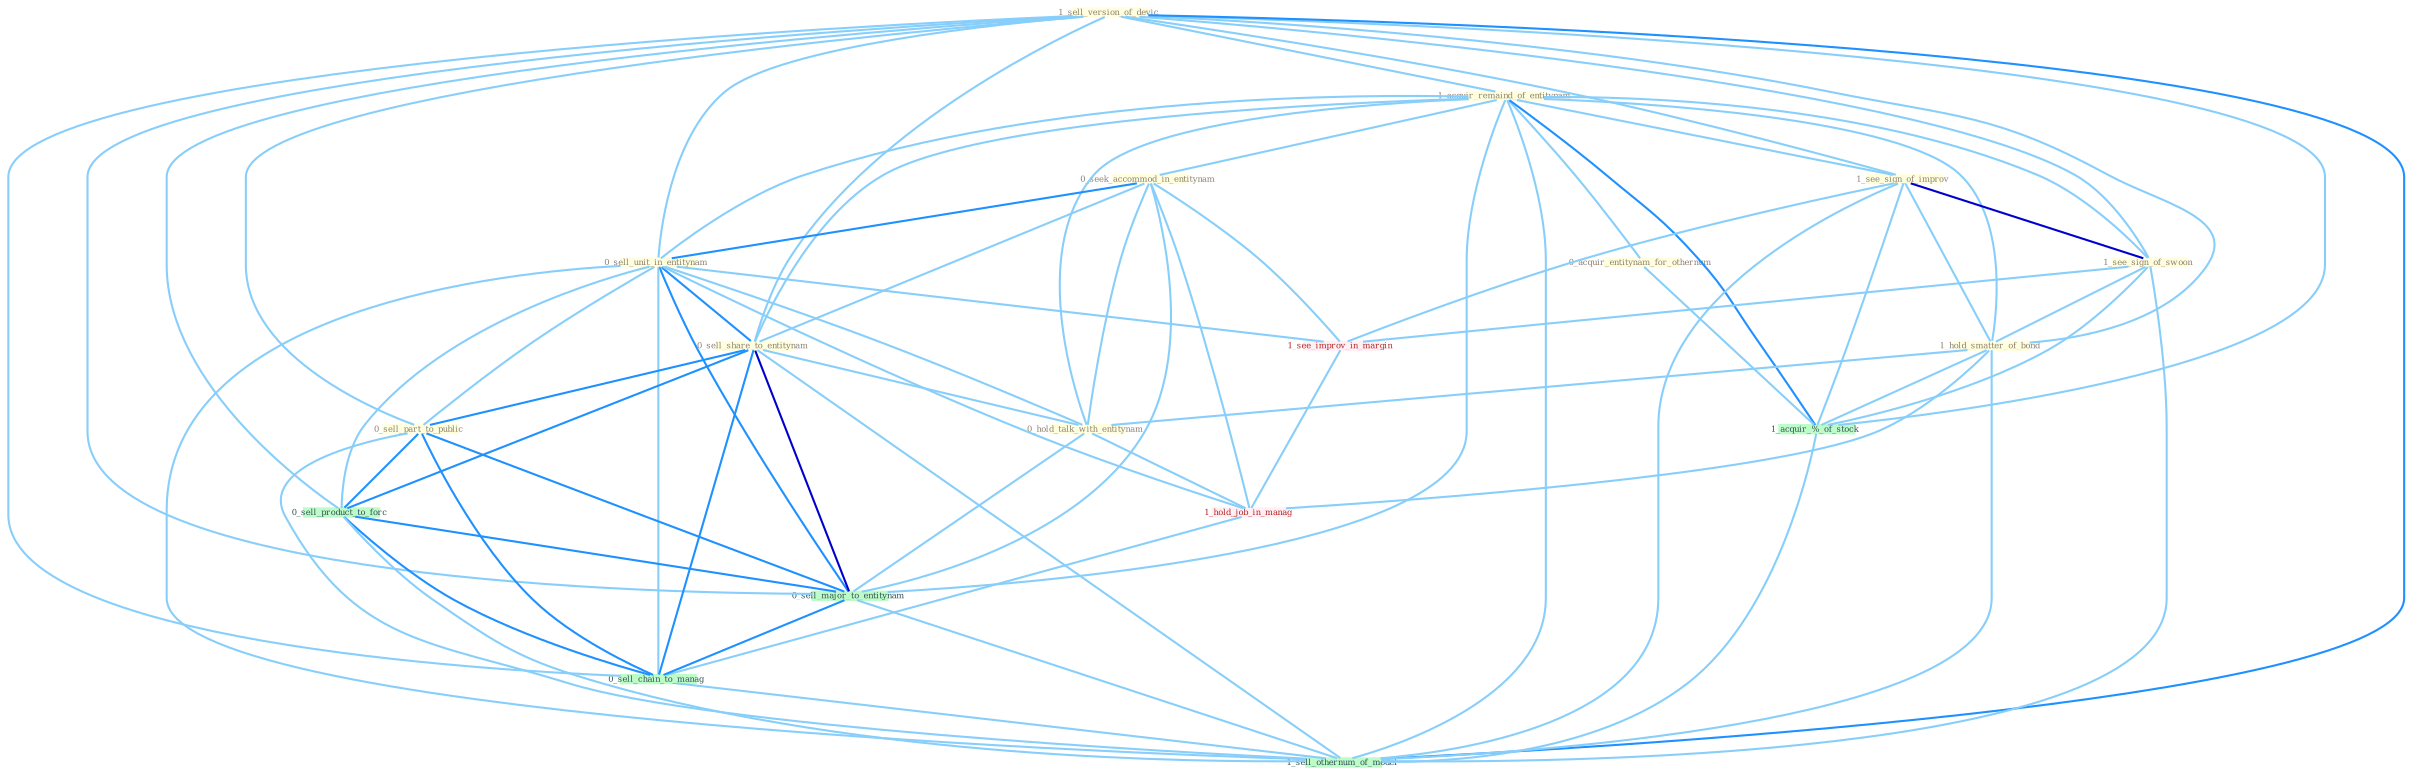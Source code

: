 Graph G{ 
    node
    [shape=polygon,style=filled,width=.5,height=.06,color="#BDFCC9",fixedsize=true,fontsize=4,
    fontcolor="#2f4f4f"];
    {node
    [color="#ffffe0", fontcolor="#8b7d6b"] "1_sell_version_of_devic " "1_acquir_remaind_of_entitynam " "1_see_sign_of_improv " "0_seek_accommod_in_entitynam " "0_sell_unit_in_entitynam " "0_acquir_entitynam_for_othernum " "0_sell_share_to_entitynam " "1_see_sign_of_swoon " "0_sell_part_to_public " "1_hold_smatter_of_bond " "0_hold_talk_with_entitynam "}
{node [color="#fff0f5", fontcolor="#b22222"] "1_see_improv_in_margin " "1_hold_job_in_manag "}
edge [color="#B0E2FF"];

	"1_sell_version_of_devic " -- "1_acquir_remaind_of_entitynam " [w="1", color="#87cefa" ];
	"1_sell_version_of_devic " -- "1_see_sign_of_improv " [w="1", color="#87cefa" ];
	"1_sell_version_of_devic " -- "0_sell_unit_in_entitynam " [w="1", color="#87cefa" ];
	"1_sell_version_of_devic " -- "0_sell_share_to_entitynam " [w="1", color="#87cefa" ];
	"1_sell_version_of_devic " -- "1_see_sign_of_swoon " [w="1", color="#87cefa" ];
	"1_sell_version_of_devic " -- "0_sell_part_to_public " [w="1", color="#87cefa" ];
	"1_sell_version_of_devic " -- "1_hold_smatter_of_bond " [w="1", color="#87cefa" ];
	"1_sell_version_of_devic " -- "1_acquir_%_of_stock " [w="1", color="#87cefa" ];
	"1_sell_version_of_devic " -- "0_sell_product_to_forc " [w="1", color="#87cefa" ];
	"1_sell_version_of_devic " -- "0_sell_major_to_entitynam " [w="1", color="#87cefa" ];
	"1_sell_version_of_devic " -- "0_sell_chain_to_manag " [w="1", color="#87cefa" ];
	"1_sell_version_of_devic " -- "1_sell_othernum_of_model " [w="2", color="#1e90ff" , len=0.8];
	"1_acquir_remaind_of_entitynam " -- "1_see_sign_of_improv " [w="1", color="#87cefa" ];
	"1_acquir_remaind_of_entitynam " -- "0_seek_accommod_in_entitynam " [w="1", color="#87cefa" ];
	"1_acquir_remaind_of_entitynam " -- "0_sell_unit_in_entitynam " [w="1", color="#87cefa" ];
	"1_acquir_remaind_of_entitynam " -- "0_acquir_entitynam_for_othernum " [w="1", color="#87cefa" ];
	"1_acquir_remaind_of_entitynam " -- "0_sell_share_to_entitynam " [w="1", color="#87cefa" ];
	"1_acquir_remaind_of_entitynam " -- "1_see_sign_of_swoon " [w="1", color="#87cefa" ];
	"1_acquir_remaind_of_entitynam " -- "1_hold_smatter_of_bond " [w="1", color="#87cefa" ];
	"1_acquir_remaind_of_entitynam " -- "0_hold_talk_with_entitynam " [w="1", color="#87cefa" ];
	"1_acquir_remaind_of_entitynam " -- "1_acquir_%_of_stock " [w="2", color="#1e90ff" , len=0.8];
	"1_acquir_remaind_of_entitynam " -- "0_sell_major_to_entitynam " [w="1", color="#87cefa" ];
	"1_acquir_remaind_of_entitynam " -- "1_sell_othernum_of_model " [w="1", color="#87cefa" ];
	"1_see_sign_of_improv " -- "1_see_sign_of_swoon " [w="3", color="#0000cd" , len=0.6];
	"1_see_sign_of_improv " -- "1_hold_smatter_of_bond " [w="1", color="#87cefa" ];
	"1_see_sign_of_improv " -- "1_see_improv_in_margin " [w="1", color="#87cefa" ];
	"1_see_sign_of_improv " -- "1_acquir_%_of_stock " [w="1", color="#87cefa" ];
	"1_see_sign_of_improv " -- "1_sell_othernum_of_model " [w="1", color="#87cefa" ];
	"0_seek_accommod_in_entitynam " -- "0_sell_unit_in_entitynam " [w="2", color="#1e90ff" , len=0.8];
	"0_seek_accommod_in_entitynam " -- "0_sell_share_to_entitynam " [w="1", color="#87cefa" ];
	"0_seek_accommod_in_entitynam " -- "0_hold_talk_with_entitynam " [w="1", color="#87cefa" ];
	"0_seek_accommod_in_entitynam " -- "1_see_improv_in_margin " [w="1", color="#87cefa" ];
	"0_seek_accommod_in_entitynam " -- "1_hold_job_in_manag " [w="1", color="#87cefa" ];
	"0_seek_accommod_in_entitynam " -- "0_sell_major_to_entitynam " [w="1", color="#87cefa" ];
	"0_sell_unit_in_entitynam " -- "0_sell_share_to_entitynam " [w="2", color="#1e90ff" , len=0.8];
	"0_sell_unit_in_entitynam " -- "0_sell_part_to_public " [w="1", color="#87cefa" ];
	"0_sell_unit_in_entitynam " -- "0_hold_talk_with_entitynam " [w="1", color="#87cefa" ];
	"0_sell_unit_in_entitynam " -- "1_see_improv_in_margin " [w="1", color="#87cefa" ];
	"0_sell_unit_in_entitynam " -- "1_hold_job_in_manag " [w="1", color="#87cefa" ];
	"0_sell_unit_in_entitynam " -- "0_sell_product_to_forc " [w="1", color="#87cefa" ];
	"0_sell_unit_in_entitynam " -- "0_sell_major_to_entitynam " [w="2", color="#1e90ff" , len=0.8];
	"0_sell_unit_in_entitynam " -- "0_sell_chain_to_manag " [w="1", color="#87cefa" ];
	"0_sell_unit_in_entitynam " -- "1_sell_othernum_of_model " [w="1", color="#87cefa" ];
	"0_acquir_entitynam_for_othernum " -- "1_acquir_%_of_stock " [w="1", color="#87cefa" ];
	"0_sell_share_to_entitynam " -- "0_sell_part_to_public " [w="2", color="#1e90ff" , len=0.8];
	"0_sell_share_to_entitynam " -- "0_hold_talk_with_entitynam " [w="1", color="#87cefa" ];
	"0_sell_share_to_entitynam " -- "0_sell_product_to_forc " [w="2", color="#1e90ff" , len=0.8];
	"0_sell_share_to_entitynam " -- "0_sell_major_to_entitynam " [w="3", color="#0000cd" , len=0.6];
	"0_sell_share_to_entitynam " -- "0_sell_chain_to_manag " [w="2", color="#1e90ff" , len=0.8];
	"0_sell_share_to_entitynam " -- "1_sell_othernum_of_model " [w="1", color="#87cefa" ];
	"1_see_sign_of_swoon " -- "1_hold_smatter_of_bond " [w="1", color="#87cefa" ];
	"1_see_sign_of_swoon " -- "1_see_improv_in_margin " [w="1", color="#87cefa" ];
	"1_see_sign_of_swoon " -- "1_acquir_%_of_stock " [w="1", color="#87cefa" ];
	"1_see_sign_of_swoon " -- "1_sell_othernum_of_model " [w="1", color="#87cefa" ];
	"0_sell_part_to_public " -- "0_sell_product_to_forc " [w="2", color="#1e90ff" , len=0.8];
	"0_sell_part_to_public " -- "0_sell_major_to_entitynam " [w="2", color="#1e90ff" , len=0.8];
	"0_sell_part_to_public " -- "0_sell_chain_to_manag " [w="2", color="#1e90ff" , len=0.8];
	"0_sell_part_to_public " -- "1_sell_othernum_of_model " [w="1", color="#87cefa" ];
	"1_hold_smatter_of_bond " -- "0_hold_talk_with_entitynam " [w="1", color="#87cefa" ];
	"1_hold_smatter_of_bond " -- "1_acquir_%_of_stock " [w="1", color="#87cefa" ];
	"1_hold_smatter_of_bond " -- "1_hold_job_in_manag " [w="1", color="#87cefa" ];
	"1_hold_smatter_of_bond " -- "1_sell_othernum_of_model " [w="1", color="#87cefa" ];
	"0_hold_talk_with_entitynam " -- "1_hold_job_in_manag " [w="1", color="#87cefa" ];
	"0_hold_talk_with_entitynam " -- "0_sell_major_to_entitynam " [w="1", color="#87cefa" ];
	"1_see_improv_in_margin " -- "1_hold_job_in_manag " [w="1", color="#87cefa" ];
	"1_acquir_%_of_stock " -- "1_sell_othernum_of_model " [w="1", color="#87cefa" ];
	"1_hold_job_in_manag " -- "0_sell_chain_to_manag " [w="1", color="#87cefa" ];
	"0_sell_product_to_forc " -- "0_sell_major_to_entitynam " [w="2", color="#1e90ff" , len=0.8];
	"0_sell_product_to_forc " -- "0_sell_chain_to_manag " [w="2", color="#1e90ff" , len=0.8];
	"0_sell_product_to_forc " -- "1_sell_othernum_of_model " [w="1", color="#87cefa" ];
	"0_sell_major_to_entitynam " -- "0_sell_chain_to_manag " [w="2", color="#1e90ff" , len=0.8];
	"0_sell_major_to_entitynam " -- "1_sell_othernum_of_model " [w="1", color="#87cefa" ];
	"0_sell_chain_to_manag " -- "1_sell_othernum_of_model " [w="1", color="#87cefa" ];
}